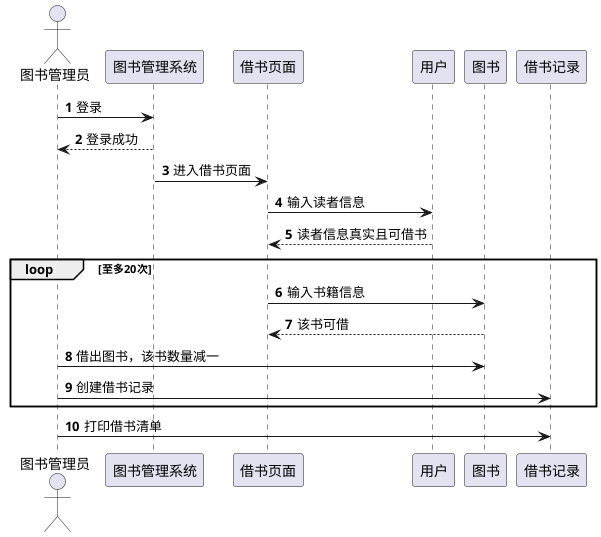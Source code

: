 @startuml
autonumber
actor 图书管理员
图书管理员->图书管理系统:登录
图书管理系统-->图书管理员:登录成功
图书管理系统->借书页面:进入借书页面
借书页面->用户:输入读者信息
用户-->借书页面:读者信息真实且可借书
loop 至多20次
借书页面->图书:输入书籍信息
图书-->借书页面:该书可借
图书管理员->图书:借出图书，该书数量减一
图书管理员->借书记录:创建借书记录
end
图书管理员->借书记录:打印借书清单
@enduml